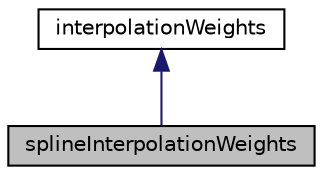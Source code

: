 digraph "splineInterpolationWeights"
{
  bgcolor="transparent";
  edge [fontname="Helvetica",fontsize="10",labelfontname="Helvetica",labelfontsize="10"];
  node [fontname="Helvetica",fontsize="10",shape=record];
  Node1 [label="splineInterpolationWeights",height=0.2,width=0.4,color="black", fillcolor="grey75", style="filled", fontcolor="black"];
  Node2 -> Node1 [dir="back",color="midnightblue",fontsize="10",style="solid",fontname="Helvetica"];
  Node2 [label="interpolationWeights",height=0.2,width=0.4,color="black",URL="$a01180.html",tooltip="Abstract base class for interpolating in 1D. "];
}
